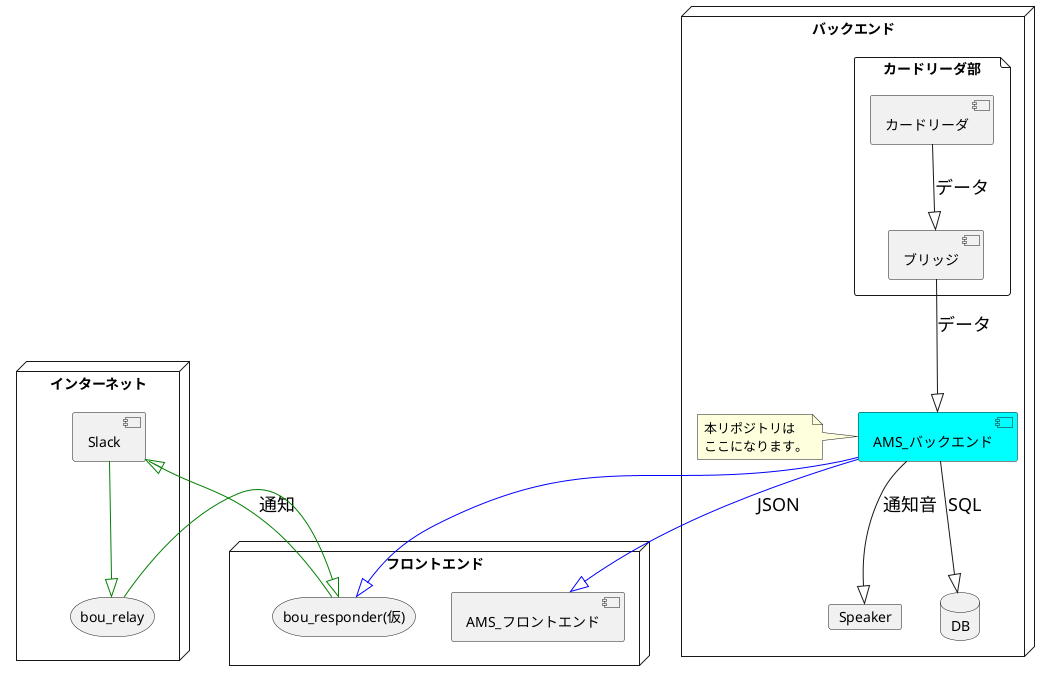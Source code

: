 @startuml AMS_API

skinparam sequence {
    ArrowFontSize 18
}

node バックエンド {
    file カードリーダ部{
        [カードリーダ]
        [ブリッジ]
    }
    [AMS_バックエンド] #Aqua
    note left : 本リポジトリは\nここになります。
    database DB
    card Speaker
}

node フロントエンド {
    [AMS_フロントエンド]
    storage "bou_responder(仮)"
}

node インターネット {
    [Slack]
    storage bou_relay
}

フロントエンド-[hidden]up->インターネット

' カードリーダ&バックエンド部
[カードリーダ] --^ [ブリッジ]: データ
[ブリッジ] --^ [AMS_バックエンド]: データ
[AMS_バックエンド] --^ DB: SQL
[AMS_バックエンド] --^ Speaker: 通知音

' フロンドエンド部
[AMS_バックエンド] -[#blue]-^ [AMS_フロントエンド]: JSON
[AMS_バックエンド] -[#blue]-^ [bou_responder(仮)]

' インターネット部
[bou_responder(仮)] -[#green]-^ [Slack]: 通知
[Slack] -[#green]-^ [bou_relay]
[bou_relay] -[#green]-^ [bou_responder(仮)]

@enduml
